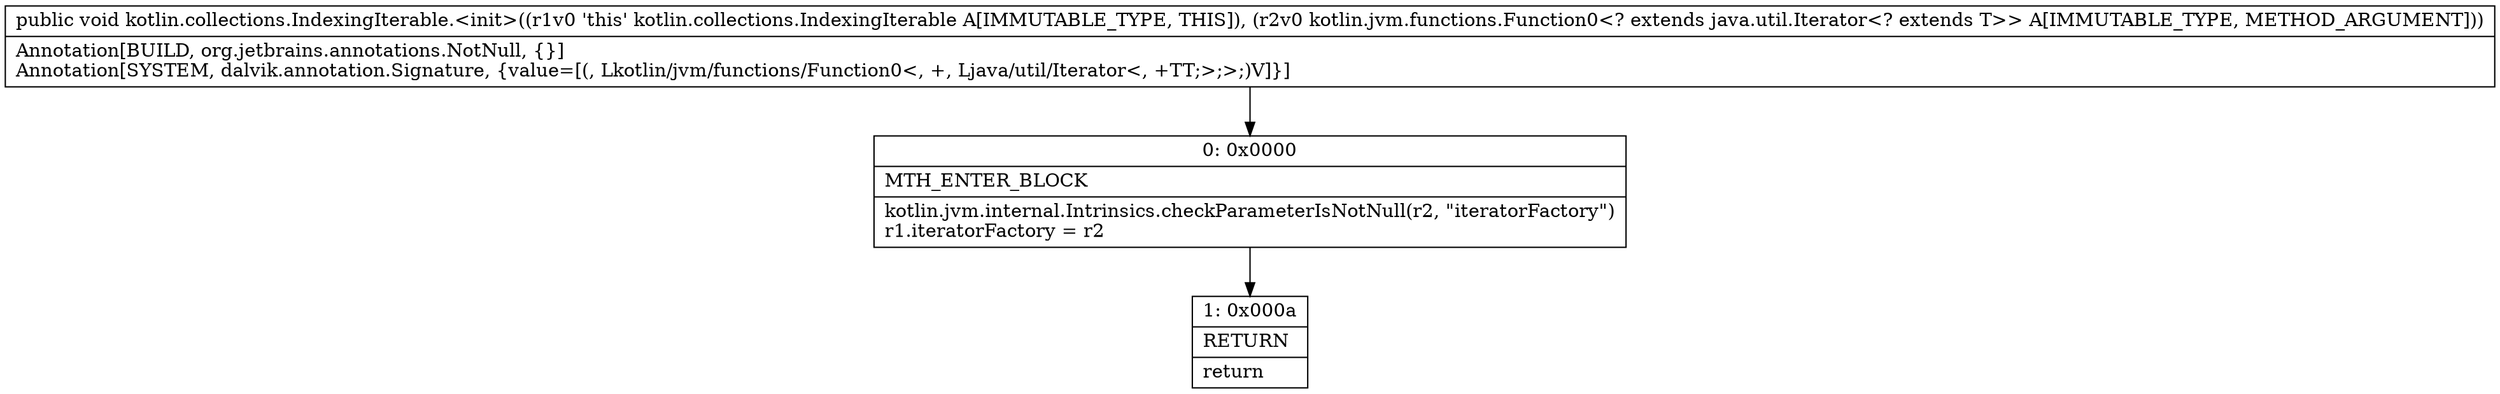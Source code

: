 digraph "CFG forkotlin.collections.IndexingIterable.\<init\>(Lkotlin\/jvm\/functions\/Function0;)V" {
Node_0 [shape=record,label="{0\:\ 0x0000|MTH_ENTER_BLOCK\l|kotlin.jvm.internal.Intrinsics.checkParameterIsNotNull(r2, \"iteratorFactory\")\lr1.iteratorFactory = r2\l}"];
Node_1 [shape=record,label="{1\:\ 0x000a|RETURN\l|return\l}"];
MethodNode[shape=record,label="{public void kotlin.collections.IndexingIterable.\<init\>((r1v0 'this' kotlin.collections.IndexingIterable A[IMMUTABLE_TYPE, THIS]), (r2v0 kotlin.jvm.functions.Function0\<? extends java.util.Iterator\<? extends T\>\> A[IMMUTABLE_TYPE, METHOD_ARGUMENT]))  | Annotation[BUILD, org.jetbrains.annotations.NotNull, \{\}]\lAnnotation[SYSTEM, dalvik.annotation.Signature, \{value=[(, Lkotlin\/jvm\/functions\/Function0\<, +, Ljava\/util\/Iterator\<, +TT;\>;\>;)V]\}]\l}"];
MethodNode -> Node_0;
Node_0 -> Node_1;
}

